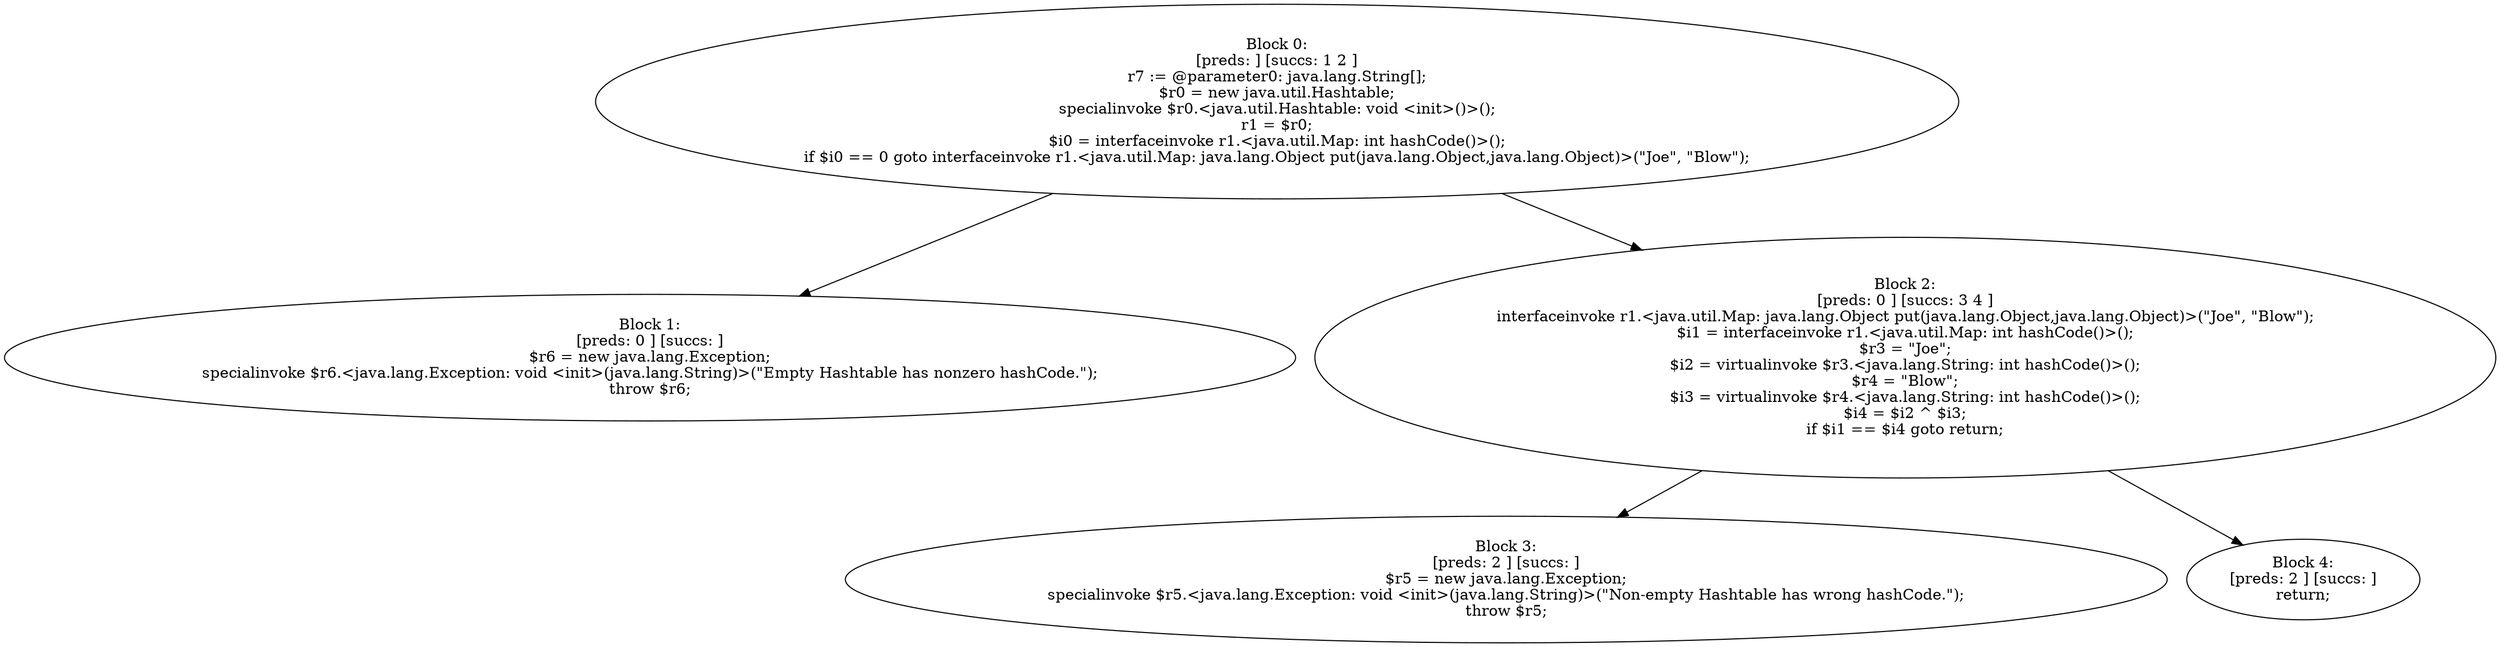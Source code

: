 digraph "unitGraph" {
    "Block 0:
[preds: ] [succs: 1 2 ]
r7 := @parameter0: java.lang.String[];
$r0 = new java.util.Hashtable;
specialinvoke $r0.<java.util.Hashtable: void <init>()>();
r1 = $r0;
$i0 = interfaceinvoke r1.<java.util.Map: int hashCode()>();
if $i0 == 0 goto interfaceinvoke r1.<java.util.Map: java.lang.Object put(java.lang.Object,java.lang.Object)>(\"Joe\", \"Blow\");
"
    "Block 1:
[preds: 0 ] [succs: ]
$r6 = new java.lang.Exception;
specialinvoke $r6.<java.lang.Exception: void <init>(java.lang.String)>(\"Empty Hashtable has nonzero hashCode.\");
throw $r6;
"
    "Block 2:
[preds: 0 ] [succs: 3 4 ]
interfaceinvoke r1.<java.util.Map: java.lang.Object put(java.lang.Object,java.lang.Object)>(\"Joe\", \"Blow\");
$i1 = interfaceinvoke r1.<java.util.Map: int hashCode()>();
$r3 = \"Joe\";
$i2 = virtualinvoke $r3.<java.lang.String: int hashCode()>();
$r4 = \"Blow\";
$i3 = virtualinvoke $r4.<java.lang.String: int hashCode()>();
$i4 = $i2 ^ $i3;
if $i1 == $i4 goto return;
"
    "Block 3:
[preds: 2 ] [succs: ]
$r5 = new java.lang.Exception;
specialinvoke $r5.<java.lang.Exception: void <init>(java.lang.String)>(\"Non-empty Hashtable has wrong hashCode.\");
throw $r5;
"
    "Block 4:
[preds: 2 ] [succs: ]
return;
"
    "Block 0:
[preds: ] [succs: 1 2 ]
r7 := @parameter0: java.lang.String[];
$r0 = new java.util.Hashtable;
specialinvoke $r0.<java.util.Hashtable: void <init>()>();
r1 = $r0;
$i0 = interfaceinvoke r1.<java.util.Map: int hashCode()>();
if $i0 == 0 goto interfaceinvoke r1.<java.util.Map: java.lang.Object put(java.lang.Object,java.lang.Object)>(\"Joe\", \"Blow\");
"->"Block 1:
[preds: 0 ] [succs: ]
$r6 = new java.lang.Exception;
specialinvoke $r6.<java.lang.Exception: void <init>(java.lang.String)>(\"Empty Hashtable has nonzero hashCode.\");
throw $r6;
";
    "Block 0:
[preds: ] [succs: 1 2 ]
r7 := @parameter0: java.lang.String[];
$r0 = new java.util.Hashtable;
specialinvoke $r0.<java.util.Hashtable: void <init>()>();
r1 = $r0;
$i0 = interfaceinvoke r1.<java.util.Map: int hashCode()>();
if $i0 == 0 goto interfaceinvoke r1.<java.util.Map: java.lang.Object put(java.lang.Object,java.lang.Object)>(\"Joe\", \"Blow\");
"->"Block 2:
[preds: 0 ] [succs: 3 4 ]
interfaceinvoke r1.<java.util.Map: java.lang.Object put(java.lang.Object,java.lang.Object)>(\"Joe\", \"Blow\");
$i1 = interfaceinvoke r1.<java.util.Map: int hashCode()>();
$r3 = \"Joe\";
$i2 = virtualinvoke $r3.<java.lang.String: int hashCode()>();
$r4 = \"Blow\";
$i3 = virtualinvoke $r4.<java.lang.String: int hashCode()>();
$i4 = $i2 ^ $i3;
if $i1 == $i4 goto return;
";
    "Block 2:
[preds: 0 ] [succs: 3 4 ]
interfaceinvoke r1.<java.util.Map: java.lang.Object put(java.lang.Object,java.lang.Object)>(\"Joe\", \"Blow\");
$i1 = interfaceinvoke r1.<java.util.Map: int hashCode()>();
$r3 = \"Joe\";
$i2 = virtualinvoke $r3.<java.lang.String: int hashCode()>();
$r4 = \"Blow\";
$i3 = virtualinvoke $r4.<java.lang.String: int hashCode()>();
$i4 = $i2 ^ $i3;
if $i1 == $i4 goto return;
"->"Block 3:
[preds: 2 ] [succs: ]
$r5 = new java.lang.Exception;
specialinvoke $r5.<java.lang.Exception: void <init>(java.lang.String)>(\"Non-empty Hashtable has wrong hashCode.\");
throw $r5;
";
    "Block 2:
[preds: 0 ] [succs: 3 4 ]
interfaceinvoke r1.<java.util.Map: java.lang.Object put(java.lang.Object,java.lang.Object)>(\"Joe\", \"Blow\");
$i1 = interfaceinvoke r1.<java.util.Map: int hashCode()>();
$r3 = \"Joe\";
$i2 = virtualinvoke $r3.<java.lang.String: int hashCode()>();
$r4 = \"Blow\";
$i3 = virtualinvoke $r4.<java.lang.String: int hashCode()>();
$i4 = $i2 ^ $i3;
if $i1 == $i4 goto return;
"->"Block 4:
[preds: 2 ] [succs: ]
return;
";
}
